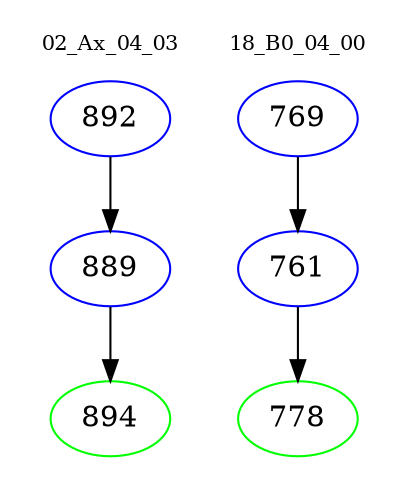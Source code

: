 digraph{
subgraph cluster_0 {
color = white
label = "02_Ax_04_03";
fontsize=10;
T0_892 [label="892", color="blue"]
T0_892 -> T0_889 [color="black"]
T0_889 [label="889", color="blue"]
T0_889 -> T0_894 [color="black"]
T0_894 [label="894", color="green"]
}
subgraph cluster_1 {
color = white
label = "18_B0_04_00";
fontsize=10;
T1_769 [label="769", color="blue"]
T1_769 -> T1_761 [color="black"]
T1_761 [label="761", color="blue"]
T1_761 -> T1_778 [color="black"]
T1_778 [label="778", color="green"]
}
}

